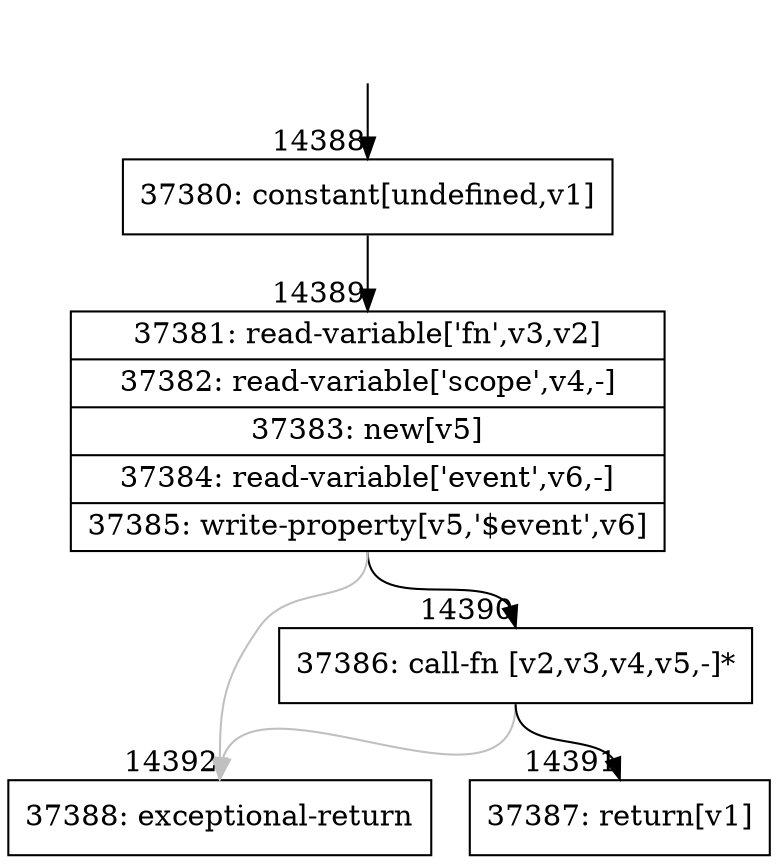 digraph {
rankdir="TD"
BB_entry1144[shape=none,label=""];
BB_entry1144 -> BB14388 [tailport=s, headport=n, headlabel="    14388"]
BB14388 [shape=record label="{37380: constant[undefined,v1]}" ] 
BB14388 -> BB14389 [tailport=s, headport=n, headlabel="      14389"]
BB14389 [shape=record label="{37381: read-variable['fn',v3,v2]|37382: read-variable['scope',v4,-]|37383: new[v5]|37384: read-variable['event',v6,-]|37385: write-property[v5,'$event',v6]}" ] 
BB14389 -> BB14390 [tailport=s, headport=n, headlabel="      14390"]
BB14389 -> BB14392 [tailport=s, headport=n, color=gray, headlabel="      14392"]
BB14390 [shape=record label="{37386: call-fn [v2,v3,v4,v5,-]*}" ] 
BB14390 -> BB14391 [tailport=s, headport=n, headlabel="      14391"]
BB14390 -> BB14392 [tailport=s, headport=n, color=gray]
BB14391 [shape=record label="{37387: return[v1]}" ] 
BB14392 [shape=record label="{37388: exceptional-return}" ] 
//#$~ 23300
}
